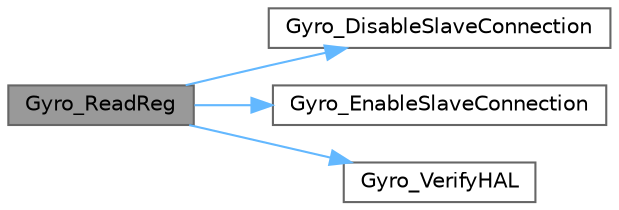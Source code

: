 digraph "Gyro_ReadReg"
{
 // LATEX_PDF_SIZE
  bgcolor="transparent";
  edge [fontname=Helvetica,fontsize=10,labelfontname=Helvetica,labelfontsize=10];
  node [fontname=Helvetica,fontsize=10,shape=box,height=0.2,width=0.4];
  rankdir="LR";
  Node1 [id="Node000001",label="Gyro_ReadReg",height=0.2,width=0.4,color="gray40", fillcolor="grey60", style="filled", fontcolor="black",tooltip="reads a given register"];
  Node1 -> Node2 [id="edge1_Node000001_Node000002",color="steelblue1",style="solid",tooltip=" "];
  Node2 [id="Node000002",label="Gyro_DisableSlaveConnection",height=0.2,width=0.4,color="grey40", fillcolor="white", style="filled",URL="$_gyro_8c.html#ab2f8c2d55c38872d6b058cd2b1d913ae",tooltip="disables chip select to disable communication through SPI"];
  Node1 -> Node3 [id="edge2_Node000001_Node000003",color="steelblue1",style="solid",tooltip=" "];
  Node3 [id="Node000003",label="Gyro_EnableSlaveConnection",height=0.2,width=0.4,color="grey40", fillcolor="white", style="filled",URL="$_gyro_8c.html#a458aac68a5214cfaa23b08e42c8af9ec",tooltip="enables chip select to enable communication through SPI"];
  Node1 -> Node4 [id="edge3_Node000001_Node000004",color="steelblue1",style="solid",tooltip=" "];
  Node4 [id="Node000004",label="Gyro_VerifyHAL",height=0.2,width=0.4,color="grey40", fillcolor="white", style="filled",URL="$_gyro_8c.html#a76b0f183cf84f9c616c01b0902601e0c",tooltip="ensures HAL is still ok"];
}
